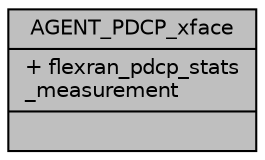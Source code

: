 digraph "AGENT_PDCP_xface"
{
 // LATEX_PDF_SIZE
  edge [fontname="Helvetica",fontsize="10",labelfontname="Helvetica",labelfontsize="10"];
  node [fontname="Helvetica",fontsize="10",shape=record];
  Node1 [label="{AGENT_PDCP_xface\n|+ flexran_pdcp_stats\l_measurement\l|}",height=0.2,width=0.4,color="black", fillcolor="grey75", style="filled", fontcolor="black",tooltip=" "];
}
